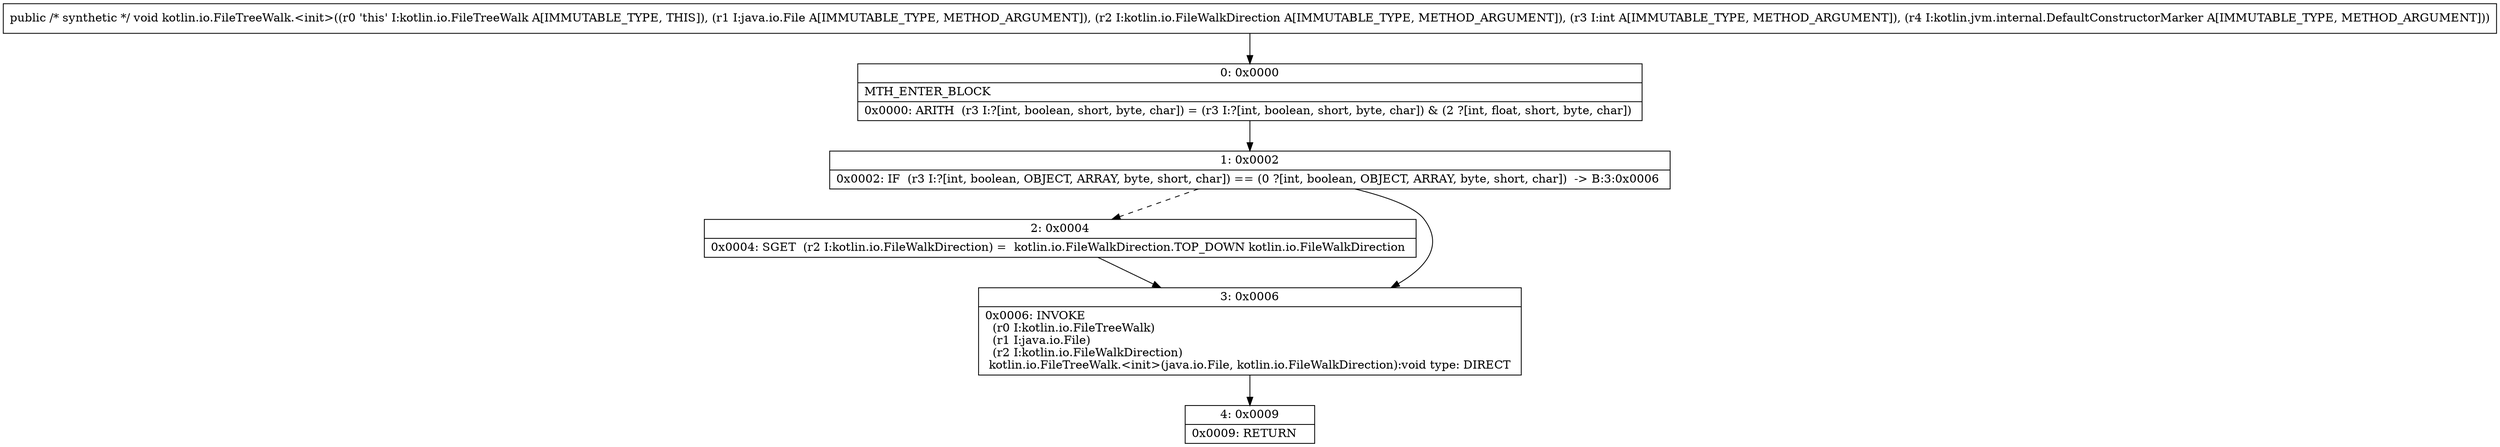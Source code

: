 digraph "CFG forkotlin.io.FileTreeWalk.\<init\>(Ljava\/io\/File;Lkotlin\/io\/FileWalkDirection;ILkotlin\/jvm\/internal\/DefaultConstructorMarker;)V" {
Node_0 [shape=record,label="{0\:\ 0x0000|MTH_ENTER_BLOCK\l|0x0000: ARITH  (r3 I:?[int, boolean, short, byte, char]) = (r3 I:?[int, boolean, short, byte, char]) & (2 ?[int, float, short, byte, char]) \l}"];
Node_1 [shape=record,label="{1\:\ 0x0002|0x0002: IF  (r3 I:?[int, boolean, OBJECT, ARRAY, byte, short, char]) == (0 ?[int, boolean, OBJECT, ARRAY, byte, short, char])  \-\> B:3:0x0006 \l}"];
Node_2 [shape=record,label="{2\:\ 0x0004|0x0004: SGET  (r2 I:kotlin.io.FileWalkDirection) =  kotlin.io.FileWalkDirection.TOP_DOWN kotlin.io.FileWalkDirection \l}"];
Node_3 [shape=record,label="{3\:\ 0x0006|0x0006: INVOKE  \l  (r0 I:kotlin.io.FileTreeWalk)\l  (r1 I:java.io.File)\l  (r2 I:kotlin.io.FileWalkDirection)\l kotlin.io.FileTreeWalk.\<init\>(java.io.File, kotlin.io.FileWalkDirection):void type: DIRECT \l}"];
Node_4 [shape=record,label="{4\:\ 0x0009|0x0009: RETURN   \l}"];
MethodNode[shape=record,label="{public \/* synthetic *\/ void kotlin.io.FileTreeWalk.\<init\>((r0 'this' I:kotlin.io.FileTreeWalk A[IMMUTABLE_TYPE, THIS]), (r1 I:java.io.File A[IMMUTABLE_TYPE, METHOD_ARGUMENT]), (r2 I:kotlin.io.FileWalkDirection A[IMMUTABLE_TYPE, METHOD_ARGUMENT]), (r3 I:int A[IMMUTABLE_TYPE, METHOD_ARGUMENT]), (r4 I:kotlin.jvm.internal.DefaultConstructorMarker A[IMMUTABLE_TYPE, METHOD_ARGUMENT])) }"];
MethodNode -> Node_0;
Node_0 -> Node_1;
Node_1 -> Node_2[style=dashed];
Node_1 -> Node_3;
Node_2 -> Node_3;
Node_3 -> Node_4;
}

